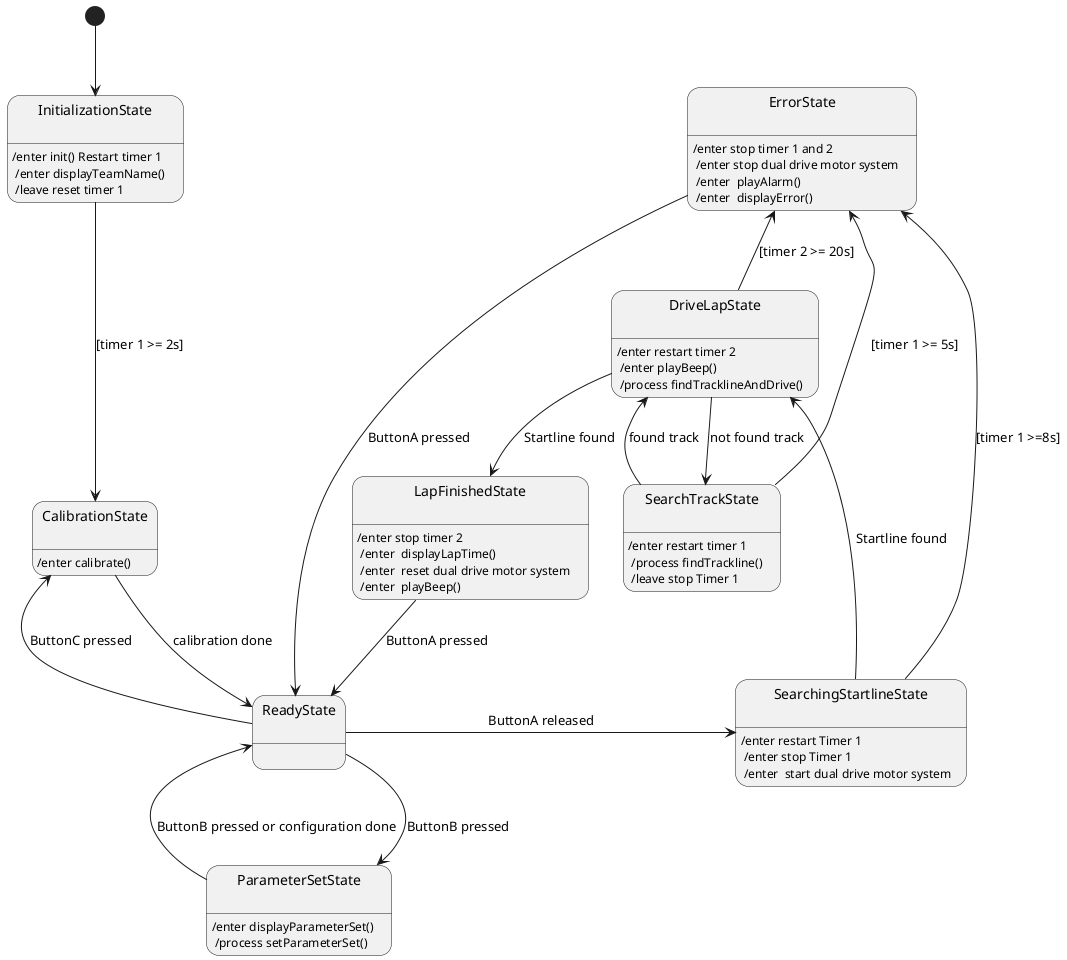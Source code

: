 @startuml
[*] --> State1

state State1 as "InitializationState\n": /enter init() Restart timer 1 \n /enter displayTeamName() \n /leave reset timer 1
state State2 as "ReadyState\n": 
state State3 as "CalibrationState\n": /enter calibrate()
state State4 as "ParameterSetState\n": /enter displayParameterSet() \n /process setParameterSet()
state State5 as "SearchingStartlineState\n": /enter restart Timer 1 \n /enter stop Timer 1 \n /enter  start dual drive motor system
state State6 as "DriveLapState\n": /enter restart timer 2 \n /enter playBeep() \n /process findTracklineAndDrive()
state State7 as "LapFinishedState\n": /enter stop timer 2 \n /enter  displayLapTime() \n /enter  reset dual drive motor system \n /enter  playBeep()
state State8 as "SearchTrackState\n": /enter restart timer 1 \n /process findTrackline() \n /leave stop Timer 1
state State9 as "ErrorState\n": /enter stop timer 1 and 2 \n /enter stop dual drive motor system \n /enter  playAlarm() \n /enter  displayError()



State1 -down--> State3 : [timer 1 >= 2s]
State2 -up-> State3 : ButtonC pressed
State2 -down-> State4 : ButtonB pressed
State2 -right-> State5 : ButtonA released
State2 <-down- State3 : calibration done
State2 <-left- State4 : ButtonB pressed or configuration done

State5 -right-> State6 : Startline found
State6 -down-> State8 : not found track
State8 -up-> State6 : found track
State6 -down-> State7 : Startline found
State6 -up-> State9 : [timer 2 >= 20s]
State7 -down-> State2 : ButtonA pressed
State8 -up-> State9 : [timer 1 >= 5s]
State5 --> State9 : [timer 1 >=8s]
State9 -down-> State2 : ButtonA pressed
@enduml
